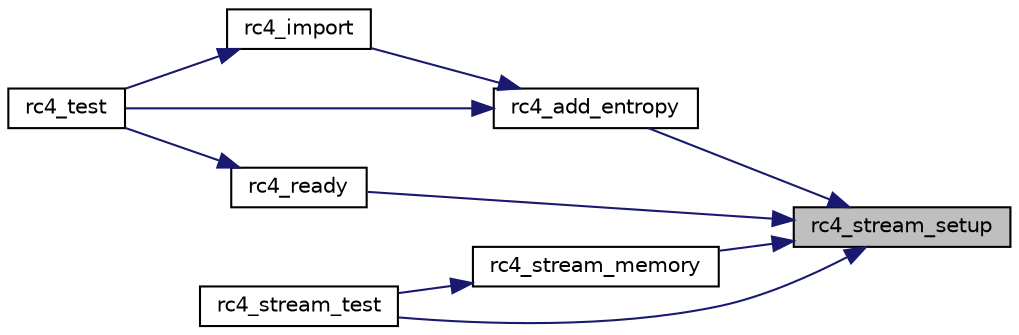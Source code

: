 digraph "rc4_stream_setup"
{
 // LATEX_PDF_SIZE
  edge [fontname="Helvetica",fontsize="10",labelfontname="Helvetica",labelfontsize="10"];
  node [fontname="Helvetica",fontsize="10",shape=record];
  rankdir="RL";
  Node27 [label="rc4_stream_setup",height=0.2,width=0.4,color="black", fillcolor="grey75", style="filled", fontcolor="black",tooltip="Initialize an RC4 context (only the key)"];
  Node27 -> Node28 [dir="back",color="midnightblue",fontsize="10",style="solid",fontname="Helvetica"];
  Node28 [label="rc4_add_entropy",height=0.2,width=0.4,color="black", fillcolor="white", style="filled",URL="$rc4_8c.html#a4f610c15f71bd7133905ba8c42b25085",tooltip="Add entropy to the PRNG state."];
  Node28 -> Node29 [dir="back",color="midnightblue",fontsize="10",style="solid",fontname="Helvetica"];
  Node29 [label="rc4_import",height=0.2,width=0.4,color="black", fillcolor="white", style="filled",URL="$rc4_8c.html#ad11a03b9a6aabff43cb59d46d1eef7ce",tooltip="Import a PRNG state."];
  Node29 -> Node30 [dir="back",color="midnightblue",fontsize="10",style="solid",fontname="Helvetica"];
  Node30 [label="rc4_test",height=0.2,width=0.4,color="black", fillcolor="white", style="filled",URL="$rc4_8c.html#ad8af7083fd45b4c39ec2720455518560",tooltip="PRNG self-test."];
  Node28 -> Node30 [dir="back",color="midnightblue",fontsize="10",style="solid",fontname="Helvetica"];
  Node27 -> Node31 [dir="back",color="midnightblue",fontsize="10",style="solid",fontname="Helvetica"];
  Node31 [label="rc4_ready",height=0.2,width=0.4,color="black", fillcolor="white", style="filled",URL="$rc4_8c.html#a2736422ebc97697aacbc3fd53ce82da6",tooltip="Make the PRNG ready to read from."];
  Node31 -> Node30 [dir="back",color="midnightblue",fontsize="10",style="solid",fontname="Helvetica"];
  Node27 -> Node32 [dir="back",color="midnightblue",fontsize="10",style="solid",fontname="Helvetica"];
  Node32 [label="rc4_stream_memory",height=0.2,width=0.4,color="black", fillcolor="white", style="filled",URL="$rc4__stream__memory_8c.html#a3d744655eede094f61a105587ddf5fba",tooltip="Encrypt (or decrypt) bytes of ciphertext (or plaintext) with RC4."];
  Node32 -> Node33 [dir="back",color="midnightblue",fontsize="10",style="solid",fontname="Helvetica"];
  Node33 [label="rc4_stream_test",height=0.2,width=0.4,color="black", fillcolor="white", style="filled",URL="$rc4__test_8c.html#a3ac84750a90eadf1320f534b3c8a7e3a",tooltip=" "];
  Node27 -> Node33 [dir="back",color="midnightblue",fontsize="10",style="solid",fontname="Helvetica"];
}
